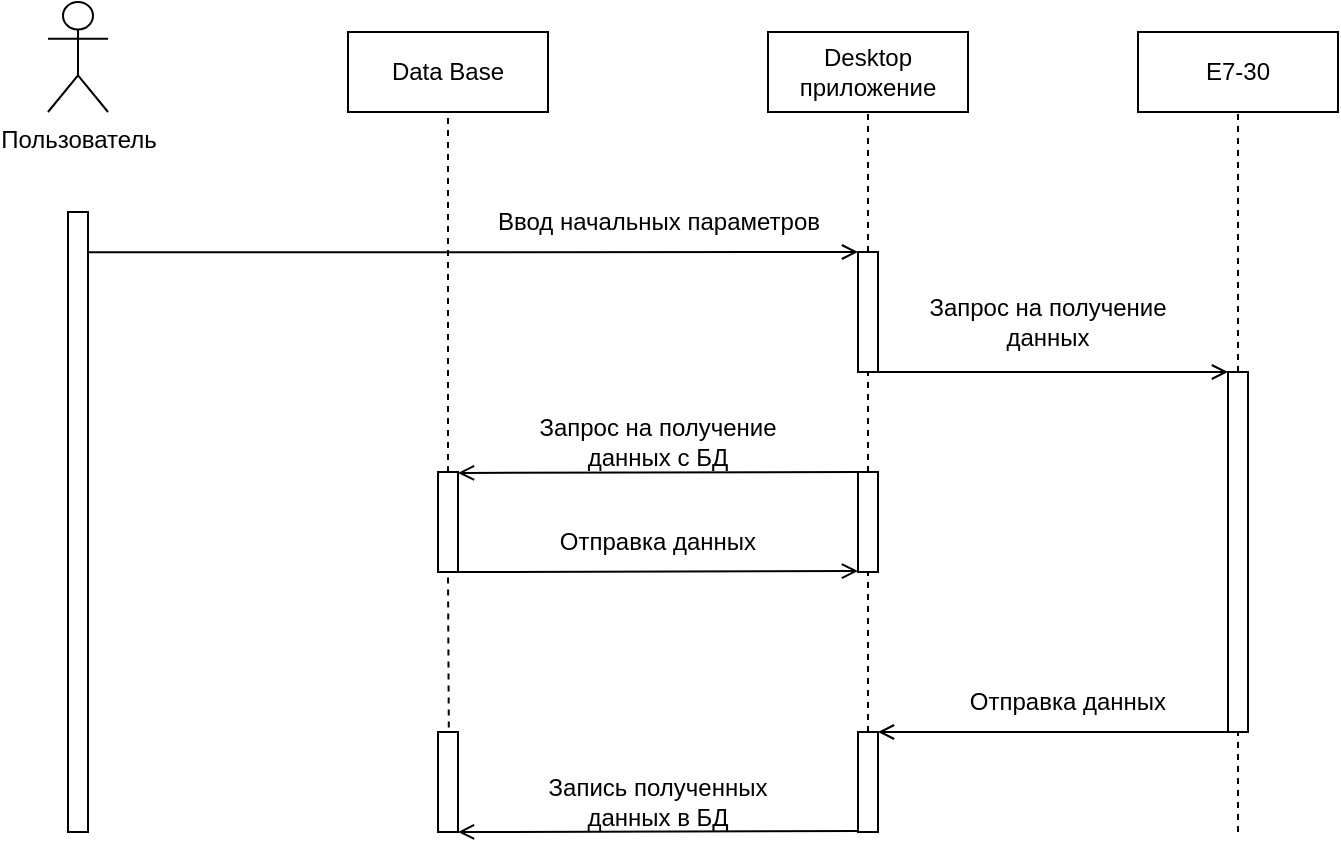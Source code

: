 <mxfile version="20.8.16" type="device"><diagram id="zH57GmAhJfeJXu2t3p1v" name="Страница 1"><mxGraphModel dx="1418" dy="820" grid="1" gridSize="10" guides="1" tooltips="1" connect="1" arrows="1" fold="1" page="1" pageScale="1" pageWidth="827" pageHeight="1169" math="0" shadow="0"><root><mxCell id="0"/><mxCell id="1" parent="0"/><mxCell id="ULtyJm1STYnobLeXZDDJ-1" value="Пользователь" style="shape=umlActor;verticalLabelPosition=bottom;verticalAlign=top;html=1;outlineConnect=0;" parent="1" vertex="1"><mxGeometry x="70" y="25" width="30" height="55" as="geometry"/></mxCell><mxCell id="ULtyJm1STYnobLeXZDDJ-3" value="Desktop приложение" style="rounded=0;whiteSpace=wrap;html=1;" parent="1" vertex="1"><mxGeometry x="430" y="40" width="100" height="40" as="geometry"/></mxCell><mxCell id="ULtyJm1STYnobLeXZDDJ-4" value="" style="rounded=0;whiteSpace=wrap;html=1;" parent="1" vertex="1"><mxGeometry x="475" y="150" width="10" height="60" as="geometry"/></mxCell><mxCell id="ULtyJm1STYnobLeXZDDJ-5" value="" style="rounded=0;whiteSpace=wrap;html=1;" parent="1" vertex="1"><mxGeometry x="80" y="130" width="10" height="310" as="geometry"/></mxCell><mxCell id="ULtyJm1STYnobLeXZDDJ-10" value="" style="endArrow=none;html=1;rounded=0;exitX=0;exitY=0;exitDx=0;exitDy=0;entryX=1;entryY=0.065;entryDx=0;entryDy=0;entryPerimeter=0;endFill=0;startArrow=open;startFill=0;" parent="1" source="ULtyJm1STYnobLeXZDDJ-4" target="ULtyJm1STYnobLeXZDDJ-5" edge="1"><mxGeometry width="50" height="50" relative="1" as="geometry"><mxPoint x="160" y="220" as="sourcePoint"/><mxPoint x="210" y="170" as="targetPoint"/></mxGeometry></mxCell><mxCell id="ULtyJm1STYnobLeXZDDJ-13" value="E7-30" style="rounded=0;whiteSpace=wrap;html=1;" parent="1" vertex="1"><mxGeometry x="615" y="40" width="100" height="40" as="geometry"/></mxCell><mxCell id="ULtyJm1STYnobLeXZDDJ-14" value="" style="endArrow=none;dashed=1;html=1;rounded=0;entryX=0.5;entryY=1;entryDx=0;entryDy=0;exitX=0.5;exitY=0;exitDx=0;exitDy=0;" parent="1" source="ULtyJm1STYnobLeXZDDJ-4" target="ULtyJm1STYnobLeXZDDJ-3" edge="1"><mxGeometry width="50" height="50" relative="1" as="geometry"><mxPoint x="505" y="240" as="sourcePoint"/><mxPoint x="555" y="190" as="targetPoint"/></mxGeometry></mxCell><mxCell id="ULtyJm1STYnobLeXZDDJ-15" value="" style="rounded=0;whiteSpace=wrap;html=1;" parent="1" vertex="1"><mxGeometry x="660" y="210" width="10" height="180" as="geometry"/></mxCell><mxCell id="ULtyJm1STYnobLeXZDDJ-16" value="" style="endArrow=none;html=1;rounded=0;entryX=1;entryY=0.065;entryDx=0;entryDy=0;entryPerimeter=0;endFill=0;startArrow=open;startFill=0;exitX=0;exitY=0;exitDx=0;exitDy=0;" parent="1" source="ULtyJm1STYnobLeXZDDJ-15" edge="1"><mxGeometry width="50" height="50" relative="1" as="geometry"><mxPoint x="655" y="210" as="sourcePoint"/><mxPoint x="485" y="210" as="targetPoint"/></mxGeometry></mxCell><mxCell id="ULtyJm1STYnobLeXZDDJ-17" value="Запрос на получение данных" style="text;html=1;strokeColor=none;fillColor=none;align=center;verticalAlign=middle;whiteSpace=wrap;rounded=0;" parent="1" vertex="1"><mxGeometry x="505" y="170" width="130" height="30" as="geometry"/></mxCell><mxCell id="ULtyJm1STYnobLeXZDDJ-19" value="" style="endArrow=none;dashed=1;html=1;rounded=0;exitX=0.5;exitY=0;exitDx=0;exitDy=0;entryX=0.5;entryY=1;entryDx=0;entryDy=0;" parent="1" source="ULtyJm1STYnobLeXZDDJ-15" target="ULtyJm1STYnobLeXZDDJ-13" edge="1"><mxGeometry width="50" height="50" relative="1" as="geometry"><mxPoint x="665" y="180" as="sourcePoint"/><mxPoint x="715" y="130" as="targetPoint"/></mxGeometry></mxCell><mxCell id="ULtyJm1STYnobLeXZDDJ-27" value="" style="rounded=0;whiteSpace=wrap;html=1;" parent="1" vertex="1"><mxGeometry x="475" y="390" width="10" height="50" as="geometry"/></mxCell><mxCell id="ULtyJm1STYnobLeXZDDJ-28" value="" style="endArrow=open;html=1;rounded=0;endFill=0;startArrow=none;startFill=0;exitX=0;exitY=0;exitDx=0;exitDy=0;" parent="1" edge="1"><mxGeometry width="50" height="50" relative="1" as="geometry"><mxPoint x="660" y="390" as="sourcePoint"/><mxPoint x="485" y="390" as="targetPoint"/></mxGeometry></mxCell><mxCell id="ULtyJm1STYnobLeXZDDJ-29" value="Отправка данных" style="text;html=1;strokeColor=none;fillColor=none;align=center;verticalAlign=middle;whiteSpace=wrap;rounded=0;" parent="1" vertex="1"><mxGeometry x="515" y="360" width="130" height="30" as="geometry"/></mxCell><mxCell id="ULtyJm1STYnobLeXZDDJ-33" value="" style="endArrow=none;dashed=1;html=1;rounded=0;entryX=0.5;entryY=1;entryDx=0;entryDy=0;" parent="1" edge="1"><mxGeometry width="50" height="50" relative="1" as="geometry"><mxPoint x="665" y="440" as="sourcePoint"/><mxPoint x="665.0" y="390.0" as="targetPoint"/></mxGeometry></mxCell><mxCell id="ULtyJm1STYnobLeXZDDJ-37" value="Data Base" style="rounded=0;whiteSpace=wrap;html=1;" parent="1" vertex="1"><mxGeometry x="220" y="40" width="100" height="40" as="geometry"/></mxCell><mxCell id="ULtyJm1STYnobLeXZDDJ-38" value="" style="rounded=0;whiteSpace=wrap;html=1;" parent="1" vertex="1"><mxGeometry x="265" y="390" width="10" height="50" as="geometry"/></mxCell><mxCell id="ULtyJm1STYnobLeXZDDJ-39" value="" style="endArrow=open;html=1;rounded=0;endFill=0;startArrow=none;startFill=0;exitX=0;exitY=0;exitDx=0;exitDy=0;entryX=1;entryY=1;entryDx=0;entryDy=0;" parent="1" target="ULtyJm1STYnobLeXZDDJ-38" edge="1"><mxGeometry width="50" height="50" relative="1" as="geometry"><mxPoint x="475" y="439.52" as="sourcePoint"/><mxPoint x="300" y="439.52" as="targetPoint"/></mxGeometry></mxCell><mxCell id="ULtyJm1STYnobLeXZDDJ-40" value="Запись полученных данных в БД" style="text;html=1;strokeColor=none;fillColor=none;align=center;verticalAlign=middle;whiteSpace=wrap;rounded=0;" parent="1" vertex="1"><mxGeometry x="310" y="410" width="130" height="30" as="geometry"/></mxCell><mxCell id="ULtyJm1STYnobLeXZDDJ-41" value="" style="rounded=0;whiteSpace=wrap;html=1;" parent="1" vertex="1"><mxGeometry x="265" y="260" width="10" height="50" as="geometry"/></mxCell><mxCell id="ULtyJm1STYnobLeXZDDJ-42" value="" style="rounded=0;whiteSpace=wrap;html=1;" parent="1" vertex="1"><mxGeometry x="475" y="260" width="10" height="50" as="geometry"/></mxCell><mxCell id="ULtyJm1STYnobLeXZDDJ-44" value="" style="endArrow=open;html=1;rounded=0;endFill=0;startArrow=none;startFill=0;exitX=0;exitY=0;exitDx=0;exitDy=0;entryX=1;entryY=1;entryDx=0;entryDy=0;" parent="1" edge="1"><mxGeometry width="50" height="50" relative="1" as="geometry"><mxPoint x="475" y="260" as="sourcePoint"/><mxPoint x="275" y="260.48" as="targetPoint"/></mxGeometry></mxCell><mxCell id="ULtyJm1STYnobLeXZDDJ-45" value="Запрос на получение данных с БД" style="text;html=1;strokeColor=none;fillColor=none;align=center;verticalAlign=middle;whiteSpace=wrap;rounded=0;" parent="1" vertex="1"><mxGeometry x="310" y="230" width="130" height="30" as="geometry"/></mxCell><mxCell id="ULtyJm1STYnobLeXZDDJ-47" value="" style="endArrow=none;html=1;rounded=0;endFill=0;startArrow=open;startFill=0;exitX=0;exitY=0;exitDx=0;exitDy=0;entryX=1;entryY=1;entryDx=0;entryDy=0;" parent="1" edge="1"><mxGeometry width="50" height="50" relative="1" as="geometry"><mxPoint x="475" y="309.52" as="sourcePoint"/><mxPoint x="275" y="310" as="targetPoint"/></mxGeometry></mxCell><mxCell id="ULtyJm1STYnobLeXZDDJ-48" value="Отправка данных" style="text;html=1;strokeColor=none;fillColor=none;align=center;verticalAlign=middle;whiteSpace=wrap;rounded=0;" parent="1" vertex="1"><mxGeometry x="310" y="280" width="130" height="30" as="geometry"/></mxCell><mxCell id="ULtyJm1STYnobLeXZDDJ-49" value="" style="endArrow=none;dashed=1;html=1;rounded=0;entryX=0.5;entryY=1;entryDx=0;entryDy=0;exitX=0.5;exitY=0;exitDx=0;exitDy=0;" parent="1" source="ULtyJm1STYnobLeXZDDJ-41" target="ULtyJm1STYnobLeXZDDJ-37" edge="1"><mxGeometry width="50" height="50" relative="1" as="geometry"><mxPoint x="250" y="220" as="sourcePoint"/><mxPoint x="300" y="170" as="targetPoint"/></mxGeometry></mxCell><mxCell id="ULtyJm1STYnobLeXZDDJ-50" value="" style="endArrow=none;dashed=1;html=1;rounded=0;entryX=0.5;entryY=1;entryDx=0;entryDy=0;exitX=0.54;exitY=-0.044;exitDx=0;exitDy=0;exitPerimeter=0;" parent="1" source="ULtyJm1STYnobLeXZDDJ-38" target="ULtyJm1STYnobLeXZDDJ-41" edge="1"><mxGeometry width="50" height="50" relative="1" as="geometry"><mxPoint x="180" y="450" as="sourcePoint"/><mxPoint x="230" y="400" as="targetPoint"/></mxGeometry></mxCell><mxCell id="ULtyJm1STYnobLeXZDDJ-51" value="" style="endArrow=none;dashed=1;html=1;rounded=0;entryX=0.5;entryY=1;entryDx=0;entryDy=0;exitX=0.5;exitY=0;exitDx=0;exitDy=0;" parent="1" source="ULtyJm1STYnobLeXZDDJ-42" target="ULtyJm1STYnobLeXZDDJ-4" edge="1"><mxGeometry width="50" height="50" relative="1" as="geometry"><mxPoint x="490" y="300" as="sourcePoint"/><mxPoint x="540" y="250" as="targetPoint"/></mxGeometry></mxCell><mxCell id="ULtyJm1STYnobLeXZDDJ-52" value="" style="endArrow=none;dashed=1;html=1;rounded=0;entryX=0.5;entryY=1;entryDx=0;entryDy=0;exitX=0.5;exitY=0;exitDx=0;exitDy=0;" parent="1" source="ULtyJm1STYnobLeXZDDJ-27" target="ULtyJm1STYnobLeXZDDJ-42" edge="1"><mxGeometry width="50" height="50" relative="1" as="geometry"><mxPoint x="430" y="390" as="sourcePoint"/><mxPoint x="480" y="340" as="targetPoint"/></mxGeometry></mxCell><mxCell id="ULtyJm1STYnobLeXZDDJ-53" value="Ввод начальных параметров" style="text;html=1;align=center;verticalAlign=middle;resizable=0;points=[];autosize=1;strokeColor=none;fillColor=none;" parent="1" vertex="1"><mxGeometry x="285" y="120" width="180" height="30" as="geometry"/></mxCell></root></mxGraphModel></diagram></mxfile>